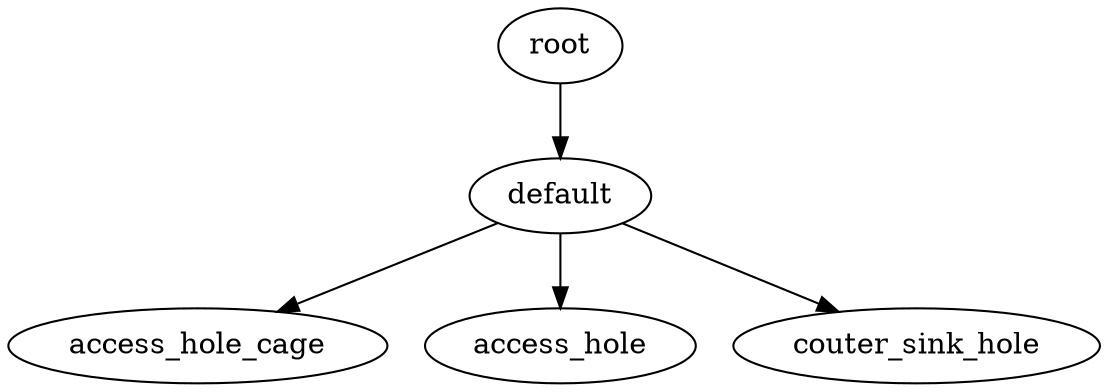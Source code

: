 digraph default {
    root_1 [label="root"];
    default_2 [label="default"];
    access_hole_cage_3 [label="access_hole_cage"];
    access_hole_4 [label="access_hole"];
    couter_sink_hole_5 [label="couter_sink_hole"];
    root_1 -> default_2;
    default_2 -> access_hole_cage_3;
    default_2 -> access_hole_4;
    default_2 -> couter_sink_hole_5;
}
